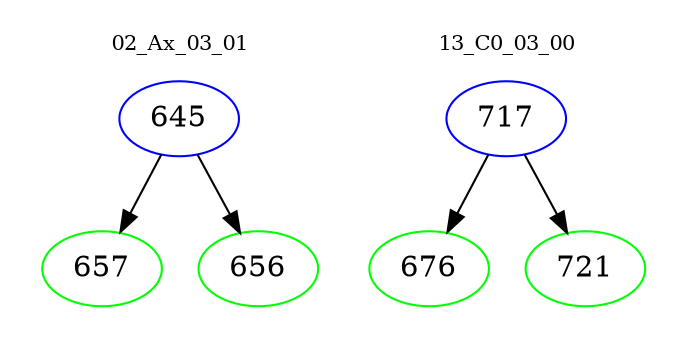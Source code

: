 digraph{
subgraph cluster_0 {
color = white
label = "02_Ax_03_01";
fontsize=10;
T0_645 [label="645", color="blue"]
T0_645 -> T0_657 [color="black"]
T0_657 [label="657", color="green"]
T0_645 -> T0_656 [color="black"]
T0_656 [label="656", color="green"]
}
subgraph cluster_1 {
color = white
label = "13_C0_03_00";
fontsize=10;
T1_717 [label="717", color="blue"]
T1_717 -> T1_676 [color="black"]
T1_676 [label="676", color="green"]
T1_717 -> T1_721 [color="black"]
T1_721 [label="721", color="green"]
}
}
